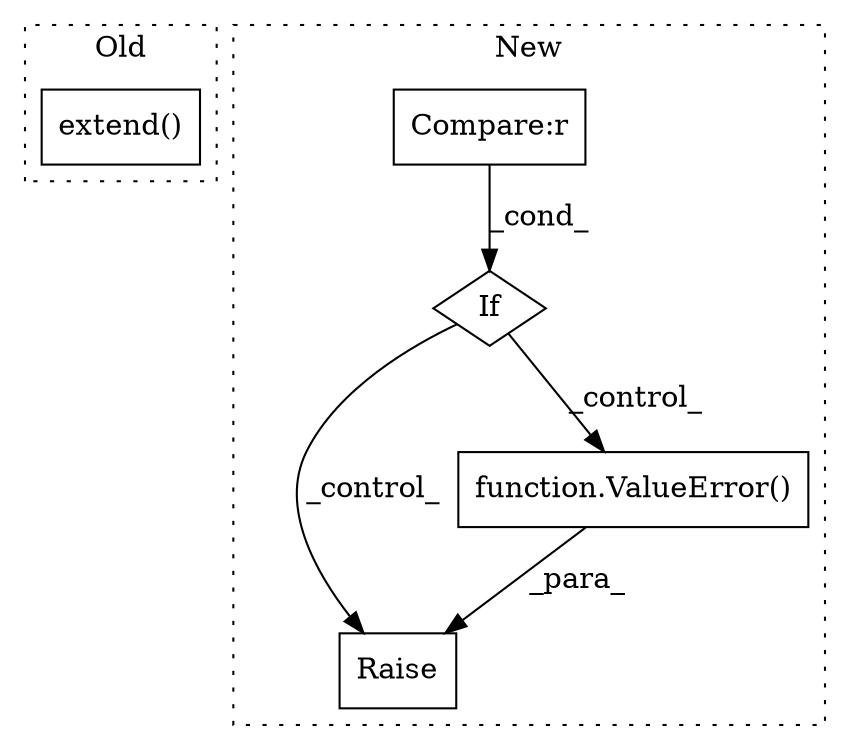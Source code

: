 digraph G {
subgraph cluster0 {
1 [label="extend()" a="75" s="721,757" l="20,1" shape="box"];
label = "Old";
style="dotted";
}
subgraph cluster1 {
2 [label="Raise" a="91" s="616" l="6" shape="box"];
3 [label="If" a="96" s="573" l="3" shape="diamond"];
4 [label="Compare:r" a="40" s="576" l="26" shape="box"];
5 [label="function.ValueError()" a="75" s="622" l="12" shape="box"];
label = "New";
style="dotted";
}
3 -> 5 [label="_control_"];
3 -> 2 [label="_control_"];
4 -> 3 [label="_cond_"];
5 -> 2 [label="_para_"];
}